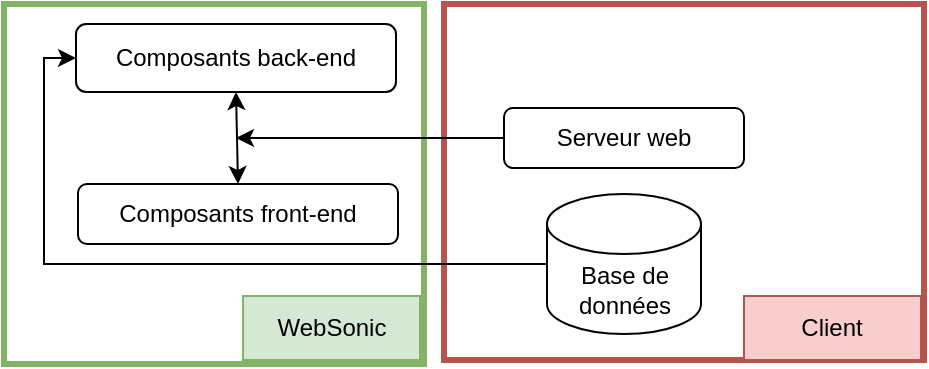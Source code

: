<mxfile version="22.0.0" type="github">
  <diagram name="Page-1" id="C_ZBUsKCrzRcflvogzkr">
    <mxGraphModel dx="1434" dy="726" grid="1" gridSize="10" guides="1" tooltips="1" connect="1" arrows="1" fold="1" page="1" pageScale="1" pageWidth="827" pageHeight="1169" math="0" shadow="0">
      <root>
        <mxCell id="0" />
        <mxCell id="1" parent="0" />
        <mxCell id="fgNDAEqa44rRf3r6Z8Rh-3" value="" style="rounded=0;whiteSpace=wrap;html=1;fillColor=none;strokeColor=#b85450;strokeWidth=3;" vertex="1" parent="1">
          <mxGeometry x="230" y="80" width="240" height="178" as="geometry" />
        </mxCell>
        <mxCell id="q27LmW4uRz-Amyi7C36D-26" value="" style="rounded=0;whiteSpace=wrap;html=1;fillColor=none;strokeColor=#82b366;strokeWidth=3;" parent="1" vertex="1">
          <mxGeometry x="10" y="80" width="210" height="180" as="geometry" />
        </mxCell>
        <mxCell id="q27LmW4uRz-Amyi7C36D-27" value="WebSonic" style="rounded=0;whiteSpace=wrap;html=1;fillColor=#d5e8d4;strokeColor=#82b366;" parent="1" vertex="1">
          <mxGeometry x="129.519" y="226" width="88.484" height="32" as="geometry" />
        </mxCell>
        <mxCell id="q27LmW4uRz-Amyi7C36D-18" value="Composants front-end" style="rounded=1;whiteSpace=wrap;html=1;" parent="1" vertex="1">
          <mxGeometry x="47" y="170" width="160" height="30" as="geometry" />
        </mxCell>
        <mxCell id="q27LmW4uRz-Amyi7C36D-19" value="Composants back-end" style="rounded=1;whiteSpace=wrap;html=1;" parent="1" vertex="1">
          <mxGeometry x="46" y="90" width="160" height="34" as="geometry" />
        </mxCell>
        <mxCell id="q27LmW4uRz-Amyi7C36D-28" value="" style="endArrow=classic;startArrow=classic;html=1;rounded=0;exitX=0.5;exitY=0;exitDx=0;exitDy=0;entryX=0.5;entryY=1;entryDx=0;entryDy=0;" parent="1" source="q27LmW4uRz-Amyi7C36D-18" target="q27LmW4uRz-Amyi7C36D-19" edge="1">
          <mxGeometry width="50" height="50" relative="1" as="geometry">
            <mxPoint x="436" y="294" as="sourcePoint" />
            <mxPoint x="486" y="244" as="targetPoint" />
          </mxGeometry>
        </mxCell>
        <mxCell id="fgNDAEqa44rRf3r6Z8Rh-5" value="Client" style="rounded=0;whiteSpace=wrap;html=1;fillColor=#f8cecc;strokeColor=#b85450;" vertex="1" parent="1">
          <mxGeometry x="379.999" y="226" width="88.484" height="32" as="geometry" />
        </mxCell>
        <mxCell id="fgNDAEqa44rRf3r6Z8Rh-12" value="Base de données" style="shape=cylinder3;whiteSpace=wrap;html=1;boundedLbl=1;backgroundOutline=1;size=15;" vertex="1" parent="1">
          <mxGeometry x="281.5" y="175" width="77" height="70" as="geometry" />
        </mxCell>
        <mxCell id="fgNDAEqa44rRf3r6Z8Rh-13" value="" style="endArrow=none;html=1;rounded=0;entryX=0;entryY=0.5;entryDx=0;entryDy=0;entryPerimeter=0;endFill=0;startArrow=classic;startFill=1;exitX=0;exitY=0.5;exitDx=0;exitDy=0;" edge="1" source="q27LmW4uRz-Amyi7C36D-19" target="fgNDAEqa44rRf3r6Z8Rh-12" parent="1">
          <mxGeometry width="50" height="50" relative="1" as="geometry">
            <mxPoint x="600" y="430" as="sourcePoint" />
            <mxPoint x="650" y="380" as="targetPoint" />
            <Array as="points">
              <mxPoint x="30" y="107" />
              <mxPoint x="30" y="210" />
            </Array>
          </mxGeometry>
        </mxCell>
        <mxCell id="fgNDAEqa44rRf3r6Z8Rh-14" value="" style="endArrow=none;html=1;rounded=0;entryX=0;entryY=0.5;entryDx=0;entryDy=0;startArrow=classic;startFill=1;endFill=0;" edge="1" parent="1" target="fgNDAEqa44rRf3r6Z8Rh-7">
          <mxGeometry width="50" height="50" relative="1" as="geometry">
            <mxPoint x="126" y="147" as="sourcePoint" />
            <mxPoint x="256" y="147" as="targetPoint" />
          </mxGeometry>
        </mxCell>
        <mxCell id="fgNDAEqa44rRf3r6Z8Rh-7" value="&lt;div&gt;Serveur web&lt;/div&gt;" style="rounded=1;whiteSpace=wrap;html=1;" vertex="1" parent="1">
          <mxGeometry x="260" y="132" width="120" height="30" as="geometry" />
        </mxCell>
      </root>
    </mxGraphModel>
  </diagram>
</mxfile>
